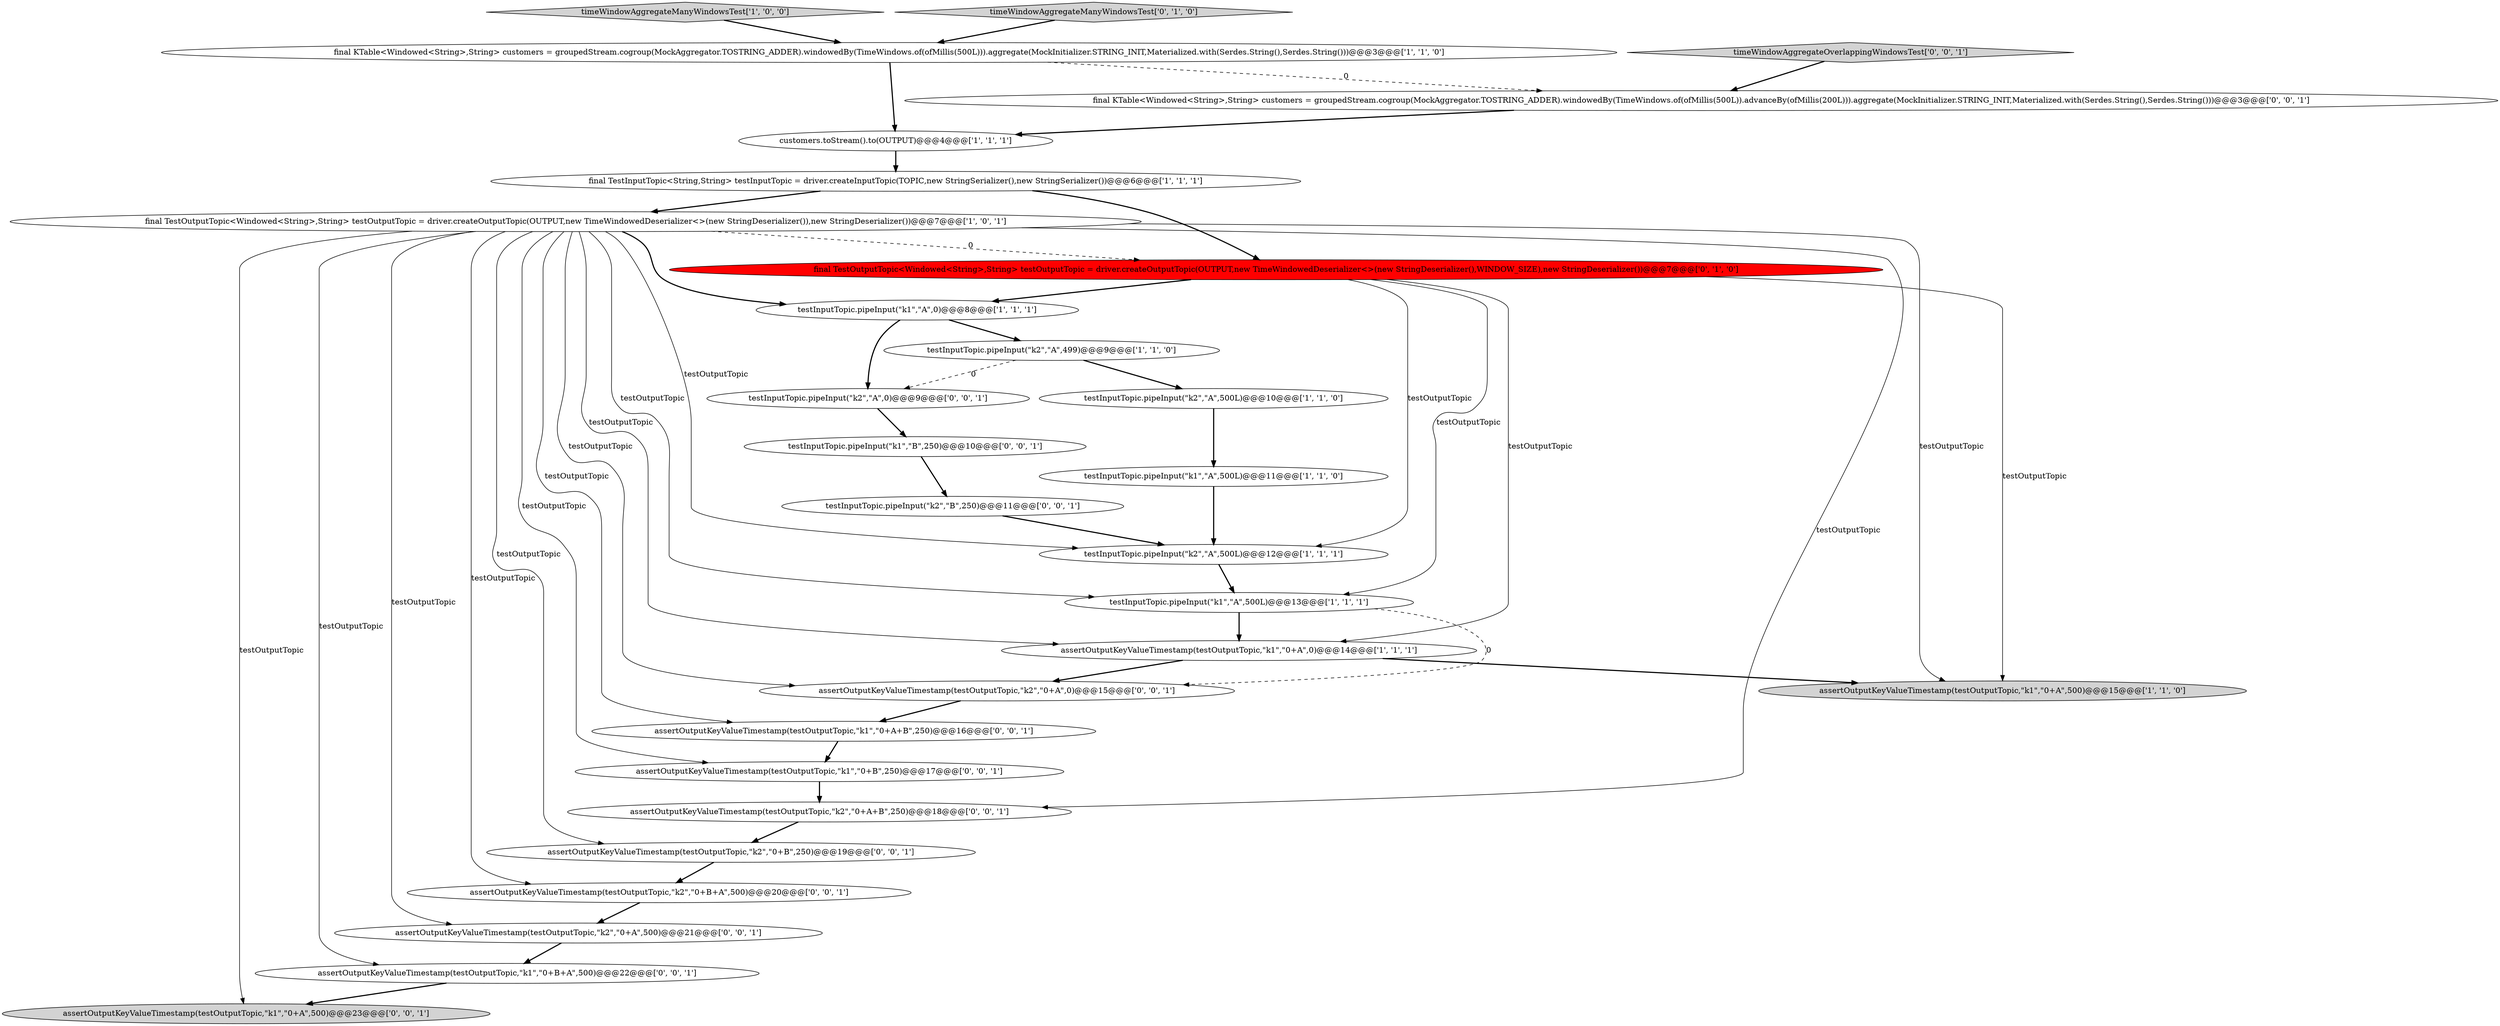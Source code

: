 digraph {
11 [style = filled, label = "final KTable<Windowed<String>,String> customers = groupedStream.cogroup(MockAggregator.TOSTRING_ADDER).windowedBy(TimeWindows.of(ofMillis(500L))).aggregate(MockInitializer.STRING_INIT,Materialized.with(Serdes.String(),Serdes.String()))@@@3@@@['1', '1', '0']", fillcolor = white, shape = ellipse image = "AAA0AAABBB1BBB"];
4 [style = filled, label = "testInputTopic.pipeInput(\"k2\",\"A\",500L)@@@10@@@['1', '1', '0']", fillcolor = white, shape = ellipse image = "AAA0AAABBB1BBB"];
2 [style = filled, label = "timeWindowAggregateManyWindowsTest['1', '0', '0']", fillcolor = lightgray, shape = diamond image = "AAA0AAABBB1BBB"];
15 [style = filled, label = "assertOutputKeyValueTimestamp(testOutputTopic,\"k1\",\"0+B\",250)@@@17@@@['0', '0', '1']", fillcolor = white, shape = ellipse image = "AAA0AAABBB3BBB"];
6 [style = filled, label = "final TestOutputTopic<Windowed<String>,String> testOutputTopic = driver.createOutputTopic(OUTPUT,new TimeWindowedDeserializer<>(new StringDeserializer()),new StringDeserializer())@@@7@@@['1', '0', '1']", fillcolor = white, shape = ellipse image = "AAA0AAABBB1BBB"];
22 [style = filled, label = "final KTable<Windowed<String>,String> customers = groupedStream.cogroup(MockAggregator.TOSTRING_ADDER).windowedBy(TimeWindows.of(ofMillis(500L)).advanceBy(ofMillis(200L))).aggregate(MockInitializer.STRING_INIT,Materialized.with(Serdes.String(),Serdes.String()))@@@3@@@['0', '0', '1']", fillcolor = white, shape = ellipse image = "AAA0AAABBB3BBB"];
8 [style = filled, label = "assertOutputKeyValueTimestamp(testOutputTopic,\"k1\",\"0+A\",0)@@@14@@@['1', '1', '1']", fillcolor = white, shape = ellipse image = "AAA0AAABBB1BBB"];
23 [style = filled, label = "assertOutputKeyValueTimestamp(testOutputTopic,\"k2\",\"0+A+B\",250)@@@18@@@['0', '0', '1']", fillcolor = white, shape = ellipse image = "AAA0AAABBB3BBB"];
17 [style = filled, label = "testInputTopic.pipeInput(\"k2\",\"B\",250)@@@11@@@['0', '0', '1']", fillcolor = white, shape = ellipse image = "AAA0AAABBB3BBB"];
12 [style = filled, label = "testInputTopic.pipeInput(\"k1\",\"A\",500L)@@@11@@@['1', '1', '0']", fillcolor = white, shape = ellipse image = "AAA0AAABBB1BBB"];
3 [style = filled, label = "testInputTopic.pipeInput(\"k1\",\"A\",500L)@@@13@@@['1', '1', '1']", fillcolor = white, shape = ellipse image = "AAA0AAABBB1BBB"];
7 [style = filled, label = "testInputTopic.pipeInput(\"k1\",\"A\",0)@@@8@@@['1', '1', '1']", fillcolor = white, shape = ellipse image = "AAA0AAABBB1BBB"];
20 [style = filled, label = "assertOutputKeyValueTimestamp(testOutputTopic,\"k1\",\"0+A+B\",250)@@@16@@@['0', '0', '1']", fillcolor = white, shape = ellipse image = "AAA0AAABBB3BBB"];
13 [style = filled, label = "timeWindowAggregateManyWindowsTest['0', '1', '0']", fillcolor = lightgray, shape = diamond image = "AAA0AAABBB2BBB"];
24 [style = filled, label = "testInputTopic.pipeInput(\"k1\",\"B\",250)@@@10@@@['0', '0', '1']", fillcolor = white, shape = ellipse image = "AAA0AAABBB3BBB"];
26 [style = filled, label = "timeWindowAggregateOverlappingWindowsTest['0', '0', '1']", fillcolor = lightgray, shape = diamond image = "AAA0AAABBB3BBB"];
25 [style = filled, label = "testInputTopic.pipeInput(\"k2\",\"A\",0)@@@9@@@['0', '0', '1']", fillcolor = white, shape = ellipse image = "AAA0AAABBB3BBB"];
18 [style = filled, label = "assertOutputKeyValueTimestamp(testOutputTopic,\"k1\",\"0+B+A\",500)@@@22@@@['0', '0', '1']", fillcolor = white, shape = ellipse image = "AAA0AAABBB3BBB"];
10 [style = filled, label = "testInputTopic.pipeInput(\"k2\",\"A\",500L)@@@12@@@['1', '1', '1']", fillcolor = white, shape = ellipse image = "AAA0AAABBB1BBB"];
19 [style = filled, label = "assertOutputKeyValueTimestamp(testOutputTopic,\"k2\",\"0+B+A\",500)@@@20@@@['0', '0', '1']", fillcolor = white, shape = ellipse image = "AAA0AAABBB3BBB"];
28 [style = filled, label = "assertOutputKeyValueTimestamp(testOutputTopic,\"k2\",\"0+A\",500)@@@21@@@['0', '0', '1']", fillcolor = white, shape = ellipse image = "AAA0AAABBB3BBB"];
27 [style = filled, label = "assertOutputKeyValueTimestamp(testOutputTopic,\"k2\",\"0+B\",250)@@@19@@@['0', '0', '1']", fillcolor = white, shape = ellipse image = "AAA0AAABBB3BBB"];
0 [style = filled, label = "final TestInputTopic<String,String> testInputTopic = driver.createInputTopic(TOPIC,new StringSerializer(),new StringSerializer())@@@6@@@['1', '1', '1']", fillcolor = white, shape = ellipse image = "AAA0AAABBB1BBB"];
21 [style = filled, label = "assertOutputKeyValueTimestamp(testOutputTopic,\"k1\",\"0+A\",500)@@@23@@@['0', '0', '1']", fillcolor = lightgray, shape = ellipse image = "AAA0AAABBB3BBB"];
14 [style = filled, label = "final TestOutputTopic<Windowed<String>,String> testOutputTopic = driver.createOutputTopic(OUTPUT,new TimeWindowedDeserializer<>(new StringDeserializer(),WINDOW_SIZE),new StringDeserializer())@@@7@@@['0', '1', '0']", fillcolor = red, shape = ellipse image = "AAA1AAABBB2BBB"];
9 [style = filled, label = "testInputTopic.pipeInput(\"k2\",\"A\",499)@@@9@@@['1', '1', '0']", fillcolor = white, shape = ellipse image = "AAA0AAABBB1BBB"];
5 [style = filled, label = "customers.toStream().to(OUTPUT)@@@4@@@['1', '1', '1']", fillcolor = white, shape = ellipse image = "AAA0AAABBB1BBB"];
16 [style = filled, label = "assertOutputKeyValueTimestamp(testOutputTopic,\"k2\",\"0+A\",0)@@@15@@@['0', '0', '1']", fillcolor = white, shape = ellipse image = "AAA0AAABBB3BBB"];
1 [style = filled, label = "assertOutputKeyValueTimestamp(testOutputTopic,\"k1\",\"0+A\",500)@@@15@@@['1', '1', '0']", fillcolor = lightgray, shape = ellipse image = "AAA0AAABBB1BBB"];
6->27 [style = solid, label="testOutputTopic"];
6->1 [style = solid, label="testOutputTopic"];
17->10 [style = bold, label=""];
8->16 [style = bold, label=""];
15->23 [style = bold, label=""];
28->18 [style = bold, label=""];
23->27 [style = bold, label=""];
0->6 [style = bold, label=""];
9->4 [style = bold, label=""];
11->22 [style = dashed, label="0"];
6->21 [style = solid, label="testOutputTopic"];
10->3 [style = bold, label=""];
6->3 [style = solid, label="testOutputTopic"];
6->23 [style = solid, label="testOutputTopic"];
14->1 [style = solid, label="testOutputTopic"];
6->14 [style = dashed, label="0"];
6->8 [style = solid, label="testOutputTopic"];
6->19 [style = solid, label="testOutputTopic"];
13->11 [style = bold, label=""];
22->5 [style = bold, label=""];
6->18 [style = solid, label="testOutputTopic"];
26->22 [style = bold, label=""];
6->10 [style = solid, label="testOutputTopic"];
14->7 [style = bold, label=""];
7->9 [style = bold, label=""];
8->1 [style = bold, label=""];
25->24 [style = bold, label=""];
11->5 [style = bold, label=""];
6->15 [style = solid, label="testOutputTopic"];
0->14 [style = bold, label=""];
12->10 [style = bold, label=""];
6->28 [style = solid, label="testOutputTopic"];
6->20 [style = solid, label="testOutputTopic"];
5->0 [style = bold, label=""];
6->16 [style = solid, label="testOutputTopic"];
3->8 [style = bold, label=""];
9->25 [style = dashed, label="0"];
24->17 [style = bold, label=""];
4->12 [style = bold, label=""];
7->25 [style = bold, label=""];
27->19 [style = bold, label=""];
19->28 [style = bold, label=""];
18->21 [style = bold, label=""];
14->3 [style = solid, label="testOutputTopic"];
6->7 [style = bold, label=""];
16->20 [style = bold, label=""];
20->15 [style = bold, label=""];
14->8 [style = solid, label="testOutputTopic"];
2->11 [style = bold, label=""];
3->16 [style = dashed, label="0"];
14->10 [style = solid, label="testOutputTopic"];
}
